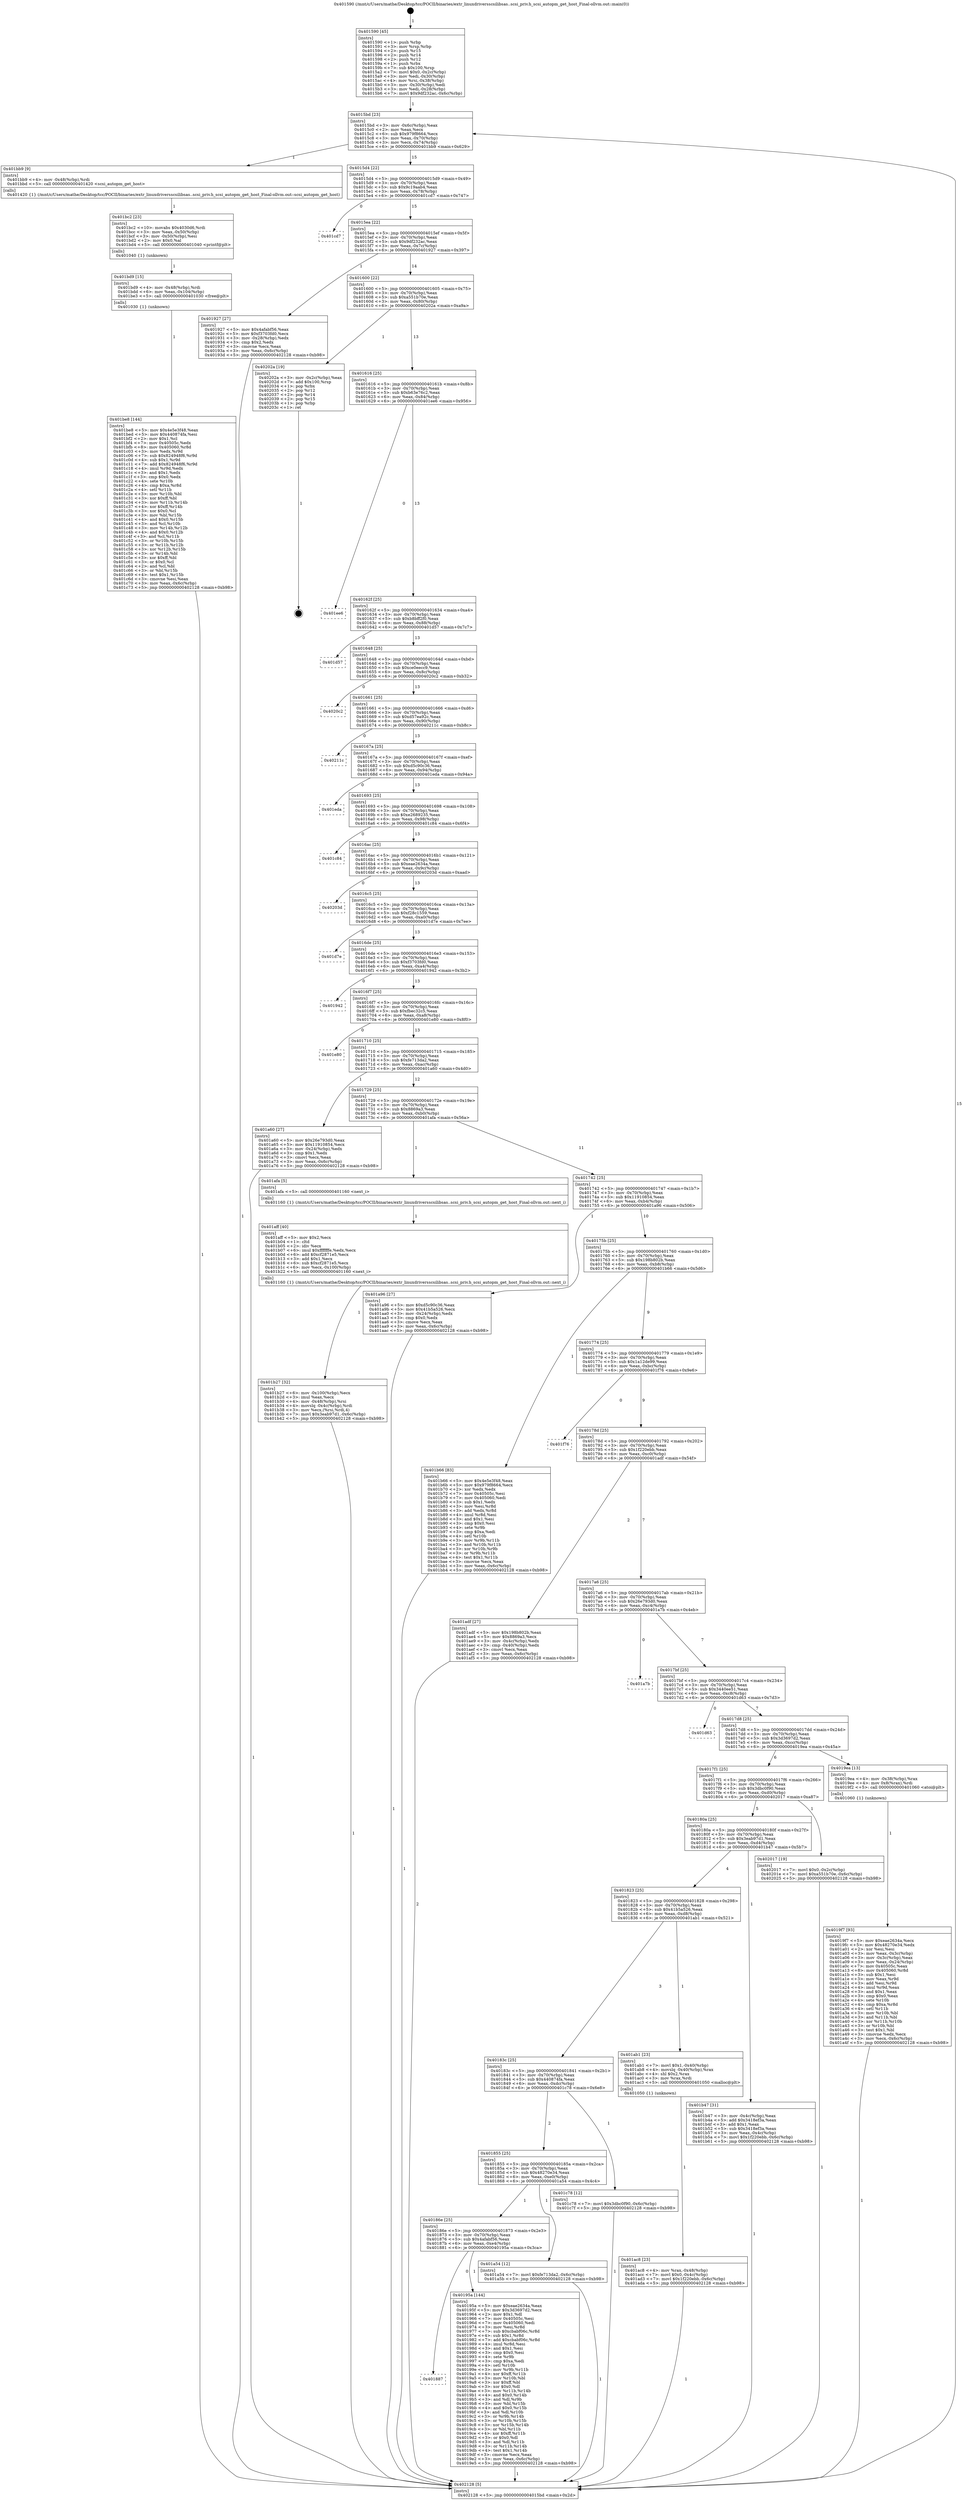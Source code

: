digraph "0x401590" {
  label = "0x401590 (/mnt/c/Users/mathe/Desktop/tcc/POCII/binaries/extr_linuxdriversscsilibsas..scsi_priv.h_scsi_autopm_get_host_Final-ollvm.out::main(0))"
  labelloc = "t"
  node[shape=record]

  Entry [label="",width=0.3,height=0.3,shape=circle,fillcolor=black,style=filled]
  "0x4015bd" [label="{
     0x4015bd [23]\l
     | [instrs]\l
     &nbsp;&nbsp;0x4015bd \<+3\>: mov -0x6c(%rbp),%eax\l
     &nbsp;&nbsp;0x4015c0 \<+2\>: mov %eax,%ecx\l
     &nbsp;&nbsp;0x4015c2 \<+6\>: sub $0x979f8664,%ecx\l
     &nbsp;&nbsp;0x4015c8 \<+3\>: mov %eax,-0x70(%rbp)\l
     &nbsp;&nbsp;0x4015cb \<+3\>: mov %ecx,-0x74(%rbp)\l
     &nbsp;&nbsp;0x4015ce \<+6\>: je 0000000000401bb9 \<main+0x629\>\l
  }"]
  "0x401bb9" [label="{
     0x401bb9 [9]\l
     | [instrs]\l
     &nbsp;&nbsp;0x401bb9 \<+4\>: mov -0x48(%rbp),%rdi\l
     &nbsp;&nbsp;0x401bbd \<+5\>: call 0000000000401420 \<scsi_autopm_get_host\>\l
     | [calls]\l
     &nbsp;&nbsp;0x401420 \{1\} (/mnt/c/Users/mathe/Desktop/tcc/POCII/binaries/extr_linuxdriversscsilibsas..scsi_priv.h_scsi_autopm_get_host_Final-ollvm.out::scsi_autopm_get_host)\l
  }"]
  "0x4015d4" [label="{
     0x4015d4 [22]\l
     | [instrs]\l
     &nbsp;&nbsp;0x4015d4 \<+5\>: jmp 00000000004015d9 \<main+0x49\>\l
     &nbsp;&nbsp;0x4015d9 \<+3\>: mov -0x70(%rbp),%eax\l
     &nbsp;&nbsp;0x4015dc \<+5\>: sub $0x9c19aab4,%eax\l
     &nbsp;&nbsp;0x4015e1 \<+3\>: mov %eax,-0x78(%rbp)\l
     &nbsp;&nbsp;0x4015e4 \<+6\>: je 0000000000401cd7 \<main+0x747\>\l
  }"]
  Exit [label="",width=0.3,height=0.3,shape=circle,fillcolor=black,style=filled,peripheries=2]
  "0x401cd7" [label="{
     0x401cd7\l
  }", style=dashed]
  "0x4015ea" [label="{
     0x4015ea [22]\l
     | [instrs]\l
     &nbsp;&nbsp;0x4015ea \<+5\>: jmp 00000000004015ef \<main+0x5f\>\l
     &nbsp;&nbsp;0x4015ef \<+3\>: mov -0x70(%rbp),%eax\l
     &nbsp;&nbsp;0x4015f2 \<+5\>: sub $0x9df232ac,%eax\l
     &nbsp;&nbsp;0x4015f7 \<+3\>: mov %eax,-0x7c(%rbp)\l
     &nbsp;&nbsp;0x4015fa \<+6\>: je 0000000000401927 \<main+0x397\>\l
  }"]
  "0x401be8" [label="{
     0x401be8 [144]\l
     | [instrs]\l
     &nbsp;&nbsp;0x401be8 \<+5\>: mov $0x4e5e3f48,%eax\l
     &nbsp;&nbsp;0x401bed \<+5\>: mov $0x440874fa,%esi\l
     &nbsp;&nbsp;0x401bf2 \<+2\>: mov $0x1,%cl\l
     &nbsp;&nbsp;0x401bf4 \<+7\>: mov 0x40505c,%edx\l
     &nbsp;&nbsp;0x401bfb \<+8\>: mov 0x405060,%r8d\l
     &nbsp;&nbsp;0x401c03 \<+3\>: mov %edx,%r9d\l
     &nbsp;&nbsp;0x401c06 \<+7\>: sub $0x824948f6,%r9d\l
     &nbsp;&nbsp;0x401c0d \<+4\>: sub $0x1,%r9d\l
     &nbsp;&nbsp;0x401c11 \<+7\>: add $0x824948f6,%r9d\l
     &nbsp;&nbsp;0x401c18 \<+4\>: imul %r9d,%edx\l
     &nbsp;&nbsp;0x401c1c \<+3\>: and $0x1,%edx\l
     &nbsp;&nbsp;0x401c1f \<+3\>: cmp $0x0,%edx\l
     &nbsp;&nbsp;0x401c22 \<+4\>: sete %r10b\l
     &nbsp;&nbsp;0x401c26 \<+4\>: cmp $0xa,%r8d\l
     &nbsp;&nbsp;0x401c2a \<+4\>: setl %r11b\l
     &nbsp;&nbsp;0x401c2e \<+3\>: mov %r10b,%bl\l
     &nbsp;&nbsp;0x401c31 \<+3\>: xor $0xff,%bl\l
     &nbsp;&nbsp;0x401c34 \<+3\>: mov %r11b,%r14b\l
     &nbsp;&nbsp;0x401c37 \<+4\>: xor $0xff,%r14b\l
     &nbsp;&nbsp;0x401c3b \<+3\>: xor $0x0,%cl\l
     &nbsp;&nbsp;0x401c3e \<+3\>: mov %bl,%r15b\l
     &nbsp;&nbsp;0x401c41 \<+4\>: and $0x0,%r15b\l
     &nbsp;&nbsp;0x401c45 \<+3\>: and %cl,%r10b\l
     &nbsp;&nbsp;0x401c48 \<+3\>: mov %r14b,%r12b\l
     &nbsp;&nbsp;0x401c4b \<+4\>: and $0x0,%r12b\l
     &nbsp;&nbsp;0x401c4f \<+3\>: and %cl,%r11b\l
     &nbsp;&nbsp;0x401c52 \<+3\>: or %r10b,%r15b\l
     &nbsp;&nbsp;0x401c55 \<+3\>: or %r11b,%r12b\l
     &nbsp;&nbsp;0x401c58 \<+3\>: xor %r12b,%r15b\l
     &nbsp;&nbsp;0x401c5b \<+3\>: or %r14b,%bl\l
     &nbsp;&nbsp;0x401c5e \<+3\>: xor $0xff,%bl\l
     &nbsp;&nbsp;0x401c61 \<+3\>: or $0x0,%cl\l
     &nbsp;&nbsp;0x401c64 \<+2\>: and %cl,%bl\l
     &nbsp;&nbsp;0x401c66 \<+3\>: or %bl,%r15b\l
     &nbsp;&nbsp;0x401c69 \<+4\>: test $0x1,%r15b\l
     &nbsp;&nbsp;0x401c6d \<+3\>: cmovne %esi,%eax\l
     &nbsp;&nbsp;0x401c70 \<+3\>: mov %eax,-0x6c(%rbp)\l
     &nbsp;&nbsp;0x401c73 \<+5\>: jmp 0000000000402128 \<main+0xb98\>\l
  }"]
  "0x401927" [label="{
     0x401927 [27]\l
     | [instrs]\l
     &nbsp;&nbsp;0x401927 \<+5\>: mov $0x4afabf56,%eax\l
     &nbsp;&nbsp;0x40192c \<+5\>: mov $0xf3703fd0,%ecx\l
     &nbsp;&nbsp;0x401931 \<+3\>: mov -0x28(%rbp),%edx\l
     &nbsp;&nbsp;0x401934 \<+3\>: cmp $0x2,%edx\l
     &nbsp;&nbsp;0x401937 \<+3\>: cmovne %ecx,%eax\l
     &nbsp;&nbsp;0x40193a \<+3\>: mov %eax,-0x6c(%rbp)\l
     &nbsp;&nbsp;0x40193d \<+5\>: jmp 0000000000402128 \<main+0xb98\>\l
  }"]
  "0x401600" [label="{
     0x401600 [22]\l
     | [instrs]\l
     &nbsp;&nbsp;0x401600 \<+5\>: jmp 0000000000401605 \<main+0x75\>\l
     &nbsp;&nbsp;0x401605 \<+3\>: mov -0x70(%rbp),%eax\l
     &nbsp;&nbsp;0x401608 \<+5\>: sub $0xa551b70e,%eax\l
     &nbsp;&nbsp;0x40160d \<+3\>: mov %eax,-0x80(%rbp)\l
     &nbsp;&nbsp;0x401610 \<+6\>: je 000000000040202a \<main+0xa9a\>\l
  }"]
  "0x402128" [label="{
     0x402128 [5]\l
     | [instrs]\l
     &nbsp;&nbsp;0x402128 \<+5\>: jmp 00000000004015bd \<main+0x2d\>\l
  }"]
  "0x401590" [label="{
     0x401590 [45]\l
     | [instrs]\l
     &nbsp;&nbsp;0x401590 \<+1\>: push %rbp\l
     &nbsp;&nbsp;0x401591 \<+3\>: mov %rsp,%rbp\l
     &nbsp;&nbsp;0x401594 \<+2\>: push %r15\l
     &nbsp;&nbsp;0x401596 \<+2\>: push %r14\l
     &nbsp;&nbsp;0x401598 \<+2\>: push %r12\l
     &nbsp;&nbsp;0x40159a \<+1\>: push %rbx\l
     &nbsp;&nbsp;0x40159b \<+7\>: sub $0x100,%rsp\l
     &nbsp;&nbsp;0x4015a2 \<+7\>: movl $0x0,-0x2c(%rbp)\l
     &nbsp;&nbsp;0x4015a9 \<+3\>: mov %edi,-0x30(%rbp)\l
     &nbsp;&nbsp;0x4015ac \<+4\>: mov %rsi,-0x38(%rbp)\l
     &nbsp;&nbsp;0x4015b0 \<+3\>: mov -0x30(%rbp),%edi\l
     &nbsp;&nbsp;0x4015b3 \<+3\>: mov %edi,-0x28(%rbp)\l
     &nbsp;&nbsp;0x4015b6 \<+7\>: movl $0x9df232ac,-0x6c(%rbp)\l
  }"]
  "0x401bd9" [label="{
     0x401bd9 [15]\l
     | [instrs]\l
     &nbsp;&nbsp;0x401bd9 \<+4\>: mov -0x48(%rbp),%rdi\l
     &nbsp;&nbsp;0x401bdd \<+6\>: mov %eax,-0x104(%rbp)\l
     &nbsp;&nbsp;0x401be3 \<+5\>: call 0000000000401030 \<free@plt\>\l
     | [calls]\l
     &nbsp;&nbsp;0x401030 \{1\} (unknown)\l
  }"]
  "0x40202a" [label="{
     0x40202a [19]\l
     | [instrs]\l
     &nbsp;&nbsp;0x40202a \<+3\>: mov -0x2c(%rbp),%eax\l
     &nbsp;&nbsp;0x40202d \<+7\>: add $0x100,%rsp\l
     &nbsp;&nbsp;0x402034 \<+1\>: pop %rbx\l
     &nbsp;&nbsp;0x402035 \<+2\>: pop %r12\l
     &nbsp;&nbsp;0x402037 \<+2\>: pop %r14\l
     &nbsp;&nbsp;0x402039 \<+2\>: pop %r15\l
     &nbsp;&nbsp;0x40203b \<+1\>: pop %rbp\l
     &nbsp;&nbsp;0x40203c \<+1\>: ret\l
  }"]
  "0x401616" [label="{
     0x401616 [25]\l
     | [instrs]\l
     &nbsp;&nbsp;0x401616 \<+5\>: jmp 000000000040161b \<main+0x8b\>\l
     &nbsp;&nbsp;0x40161b \<+3\>: mov -0x70(%rbp),%eax\l
     &nbsp;&nbsp;0x40161e \<+5\>: sub $0xb63e76c2,%eax\l
     &nbsp;&nbsp;0x401623 \<+6\>: mov %eax,-0x84(%rbp)\l
     &nbsp;&nbsp;0x401629 \<+6\>: je 0000000000401ee6 \<main+0x956\>\l
  }"]
  "0x401bc2" [label="{
     0x401bc2 [23]\l
     | [instrs]\l
     &nbsp;&nbsp;0x401bc2 \<+10\>: movabs $0x4030d6,%rdi\l
     &nbsp;&nbsp;0x401bcc \<+3\>: mov %eax,-0x50(%rbp)\l
     &nbsp;&nbsp;0x401bcf \<+3\>: mov -0x50(%rbp),%esi\l
     &nbsp;&nbsp;0x401bd2 \<+2\>: mov $0x0,%al\l
     &nbsp;&nbsp;0x401bd4 \<+5\>: call 0000000000401040 \<printf@plt\>\l
     | [calls]\l
     &nbsp;&nbsp;0x401040 \{1\} (unknown)\l
  }"]
  "0x401ee6" [label="{
     0x401ee6\l
  }", style=dashed]
  "0x40162f" [label="{
     0x40162f [25]\l
     | [instrs]\l
     &nbsp;&nbsp;0x40162f \<+5\>: jmp 0000000000401634 \<main+0xa4\>\l
     &nbsp;&nbsp;0x401634 \<+3\>: mov -0x70(%rbp),%eax\l
     &nbsp;&nbsp;0x401637 \<+5\>: sub $0xb8bff2f0,%eax\l
     &nbsp;&nbsp;0x40163c \<+6\>: mov %eax,-0x88(%rbp)\l
     &nbsp;&nbsp;0x401642 \<+6\>: je 0000000000401d57 \<main+0x7c7\>\l
  }"]
  "0x401b27" [label="{
     0x401b27 [32]\l
     | [instrs]\l
     &nbsp;&nbsp;0x401b27 \<+6\>: mov -0x100(%rbp),%ecx\l
     &nbsp;&nbsp;0x401b2d \<+3\>: imul %eax,%ecx\l
     &nbsp;&nbsp;0x401b30 \<+4\>: mov -0x48(%rbp),%rsi\l
     &nbsp;&nbsp;0x401b34 \<+4\>: movslq -0x4c(%rbp),%rdi\l
     &nbsp;&nbsp;0x401b38 \<+3\>: mov %ecx,(%rsi,%rdi,4)\l
     &nbsp;&nbsp;0x401b3b \<+7\>: movl $0x3eab97d1,-0x6c(%rbp)\l
     &nbsp;&nbsp;0x401b42 \<+5\>: jmp 0000000000402128 \<main+0xb98\>\l
  }"]
  "0x401d57" [label="{
     0x401d57\l
  }", style=dashed]
  "0x401648" [label="{
     0x401648 [25]\l
     | [instrs]\l
     &nbsp;&nbsp;0x401648 \<+5\>: jmp 000000000040164d \<main+0xbd\>\l
     &nbsp;&nbsp;0x40164d \<+3\>: mov -0x70(%rbp),%eax\l
     &nbsp;&nbsp;0x401650 \<+5\>: sub $0xce0eecc9,%eax\l
     &nbsp;&nbsp;0x401655 \<+6\>: mov %eax,-0x8c(%rbp)\l
     &nbsp;&nbsp;0x40165b \<+6\>: je 00000000004020c2 \<main+0xb32\>\l
  }"]
  "0x401aff" [label="{
     0x401aff [40]\l
     | [instrs]\l
     &nbsp;&nbsp;0x401aff \<+5\>: mov $0x2,%ecx\l
     &nbsp;&nbsp;0x401b04 \<+1\>: cltd\l
     &nbsp;&nbsp;0x401b05 \<+2\>: idiv %ecx\l
     &nbsp;&nbsp;0x401b07 \<+6\>: imul $0xfffffffe,%edx,%ecx\l
     &nbsp;&nbsp;0x401b0d \<+6\>: add $0xcf2871e5,%ecx\l
     &nbsp;&nbsp;0x401b13 \<+3\>: add $0x1,%ecx\l
     &nbsp;&nbsp;0x401b16 \<+6\>: sub $0xcf2871e5,%ecx\l
     &nbsp;&nbsp;0x401b1c \<+6\>: mov %ecx,-0x100(%rbp)\l
     &nbsp;&nbsp;0x401b22 \<+5\>: call 0000000000401160 \<next_i\>\l
     | [calls]\l
     &nbsp;&nbsp;0x401160 \{1\} (/mnt/c/Users/mathe/Desktop/tcc/POCII/binaries/extr_linuxdriversscsilibsas..scsi_priv.h_scsi_autopm_get_host_Final-ollvm.out::next_i)\l
  }"]
  "0x4020c2" [label="{
     0x4020c2\l
  }", style=dashed]
  "0x401661" [label="{
     0x401661 [25]\l
     | [instrs]\l
     &nbsp;&nbsp;0x401661 \<+5\>: jmp 0000000000401666 \<main+0xd6\>\l
     &nbsp;&nbsp;0x401666 \<+3\>: mov -0x70(%rbp),%eax\l
     &nbsp;&nbsp;0x401669 \<+5\>: sub $0xd57ea92c,%eax\l
     &nbsp;&nbsp;0x40166e \<+6\>: mov %eax,-0x90(%rbp)\l
     &nbsp;&nbsp;0x401674 \<+6\>: je 000000000040211c \<main+0xb8c\>\l
  }"]
  "0x401ac8" [label="{
     0x401ac8 [23]\l
     | [instrs]\l
     &nbsp;&nbsp;0x401ac8 \<+4\>: mov %rax,-0x48(%rbp)\l
     &nbsp;&nbsp;0x401acc \<+7\>: movl $0x0,-0x4c(%rbp)\l
     &nbsp;&nbsp;0x401ad3 \<+7\>: movl $0x1f220ebb,-0x6c(%rbp)\l
     &nbsp;&nbsp;0x401ada \<+5\>: jmp 0000000000402128 \<main+0xb98\>\l
  }"]
  "0x40211c" [label="{
     0x40211c\l
  }", style=dashed]
  "0x40167a" [label="{
     0x40167a [25]\l
     | [instrs]\l
     &nbsp;&nbsp;0x40167a \<+5\>: jmp 000000000040167f \<main+0xef\>\l
     &nbsp;&nbsp;0x40167f \<+3\>: mov -0x70(%rbp),%eax\l
     &nbsp;&nbsp;0x401682 \<+5\>: sub $0xd5c90c36,%eax\l
     &nbsp;&nbsp;0x401687 \<+6\>: mov %eax,-0x94(%rbp)\l
     &nbsp;&nbsp;0x40168d \<+6\>: je 0000000000401eda \<main+0x94a\>\l
  }"]
  "0x4019f7" [label="{
     0x4019f7 [93]\l
     | [instrs]\l
     &nbsp;&nbsp;0x4019f7 \<+5\>: mov $0xeae2634a,%ecx\l
     &nbsp;&nbsp;0x4019fc \<+5\>: mov $0x48270e34,%edx\l
     &nbsp;&nbsp;0x401a01 \<+2\>: xor %esi,%esi\l
     &nbsp;&nbsp;0x401a03 \<+3\>: mov %eax,-0x3c(%rbp)\l
     &nbsp;&nbsp;0x401a06 \<+3\>: mov -0x3c(%rbp),%eax\l
     &nbsp;&nbsp;0x401a09 \<+3\>: mov %eax,-0x24(%rbp)\l
     &nbsp;&nbsp;0x401a0c \<+7\>: mov 0x40505c,%eax\l
     &nbsp;&nbsp;0x401a13 \<+8\>: mov 0x405060,%r8d\l
     &nbsp;&nbsp;0x401a1b \<+3\>: sub $0x1,%esi\l
     &nbsp;&nbsp;0x401a1e \<+3\>: mov %eax,%r9d\l
     &nbsp;&nbsp;0x401a21 \<+3\>: add %esi,%r9d\l
     &nbsp;&nbsp;0x401a24 \<+4\>: imul %r9d,%eax\l
     &nbsp;&nbsp;0x401a28 \<+3\>: and $0x1,%eax\l
     &nbsp;&nbsp;0x401a2b \<+3\>: cmp $0x0,%eax\l
     &nbsp;&nbsp;0x401a2e \<+4\>: sete %r10b\l
     &nbsp;&nbsp;0x401a32 \<+4\>: cmp $0xa,%r8d\l
     &nbsp;&nbsp;0x401a36 \<+4\>: setl %r11b\l
     &nbsp;&nbsp;0x401a3a \<+3\>: mov %r10b,%bl\l
     &nbsp;&nbsp;0x401a3d \<+3\>: and %r11b,%bl\l
     &nbsp;&nbsp;0x401a40 \<+3\>: xor %r11b,%r10b\l
     &nbsp;&nbsp;0x401a43 \<+3\>: or %r10b,%bl\l
     &nbsp;&nbsp;0x401a46 \<+3\>: test $0x1,%bl\l
     &nbsp;&nbsp;0x401a49 \<+3\>: cmovne %edx,%ecx\l
     &nbsp;&nbsp;0x401a4c \<+3\>: mov %ecx,-0x6c(%rbp)\l
     &nbsp;&nbsp;0x401a4f \<+5\>: jmp 0000000000402128 \<main+0xb98\>\l
  }"]
  "0x401eda" [label="{
     0x401eda\l
  }", style=dashed]
  "0x401693" [label="{
     0x401693 [25]\l
     | [instrs]\l
     &nbsp;&nbsp;0x401693 \<+5\>: jmp 0000000000401698 \<main+0x108\>\l
     &nbsp;&nbsp;0x401698 \<+3\>: mov -0x70(%rbp),%eax\l
     &nbsp;&nbsp;0x40169b \<+5\>: sub $0xe2689235,%eax\l
     &nbsp;&nbsp;0x4016a0 \<+6\>: mov %eax,-0x98(%rbp)\l
     &nbsp;&nbsp;0x4016a6 \<+6\>: je 0000000000401c84 \<main+0x6f4\>\l
  }"]
  "0x401887" [label="{
     0x401887\l
  }", style=dashed]
  "0x401c84" [label="{
     0x401c84\l
  }", style=dashed]
  "0x4016ac" [label="{
     0x4016ac [25]\l
     | [instrs]\l
     &nbsp;&nbsp;0x4016ac \<+5\>: jmp 00000000004016b1 \<main+0x121\>\l
     &nbsp;&nbsp;0x4016b1 \<+3\>: mov -0x70(%rbp),%eax\l
     &nbsp;&nbsp;0x4016b4 \<+5\>: sub $0xeae2634a,%eax\l
     &nbsp;&nbsp;0x4016b9 \<+6\>: mov %eax,-0x9c(%rbp)\l
     &nbsp;&nbsp;0x4016bf \<+6\>: je 000000000040203d \<main+0xaad\>\l
  }"]
  "0x40195a" [label="{
     0x40195a [144]\l
     | [instrs]\l
     &nbsp;&nbsp;0x40195a \<+5\>: mov $0xeae2634a,%eax\l
     &nbsp;&nbsp;0x40195f \<+5\>: mov $0x3d3697d2,%ecx\l
     &nbsp;&nbsp;0x401964 \<+2\>: mov $0x1,%dl\l
     &nbsp;&nbsp;0x401966 \<+7\>: mov 0x40505c,%esi\l
     &nbsp;&nbsp;0x40196d \<+7\>: mov 0x405060,%edi\l
     &nbsp;&nbsp;0x401974 \<+3\>: mov %esi,%r8d\l
     &nbsp;&nbsp;0x401977 \<+7\>: sub $0xcbabf06c,%r8d\l
     &nbsp;&nbsp;0x40197e \<+4\>: sub $0x1,%r8d\l
     &nbsp;&nbsp;0x401982 \<+7\>: add $0xcbabf06c,%r8d\l
     &nbsp;&nbsp;0x401989 \<+4\>: imul %r8d,%esi\l
     &nbsp;&nbsp;0x40198d \<+3\>: and $0x1,%esi\l
     &nbsp;&nbsp;0x401990 \<+3\>: cmp $0x0,%esi\l
     &nbsp;&nbsp;0x401993 \<+4\>: sete %r9b\l
     &nbsp;&nbsp;0x401997 \<+3\>: cmp $0xa,%edi\l
     &nbsp;&nbsp;0x40199a \<+4\>: setl %r10b\l
     &nbsp;&nbsp;0x40199e \<+3\>: mov %r9b,%r11b\l
     &nbsp;&nbsp;0x4019a1 \<+4\>: xor $0xff,%r11b\l
     &nbsp;&nbsp;0x4019a5 \<+3\>: mov %r10b,%bl\l
     &nbsp;&nbsp;0x4019a8 \<+3\>: xor $0xff,%bl\l
     &nbsp;&nbsp;0x4019ab \<+3\>: xor $0x0,%dl\l
     &nbsp;&nbsp;0x4019ae \<+3\>: mov %r11b,%r14b\l
     &nbsp;&nbsp;0x4019b1 \<+4\>: and $0x0,%r14b\l
     &nbsp;&nbsp;0x4019b5 \<+3\>: and %dl,%r9b\l
     &nbsp;&nbsp;0x4019b8 \<+3\>: mov %bl,%r15b\l
     &nbsp;&nbsp;0x4019bb \<+4\>: and $0x0,%r15b\l
     &nbsp;&nbsp;0x4019bf \<+3\>: and %dl,%r10b\l
     &nbsp;&nbsp;0x4019c2 \<+3\>: or %r9b,%r14b\l
     &nbsp;&nbsp;0x4019c5 \<+3\>: or %r10b,%r15b\l
     &nbsp;&nbsp;0x4019c8 \<+3\>: xor %r15b,%r14b\l
     &nbsp;&nbsp;0x4019cb \<+3\>: or %bl,%r11b\l
     &nbsp;&nbsp;0x4019ce \<+4\>: xor $0xff,%r11b\l
     &nbsp;&nbsp;0x4019d2 \<+3\>: or $0x0,%dl\l
     &nbsp;&nbsp;0x4019d5 \<+3\>: and %dl,%r11b\l
     &nbsp;&nbsp;0x4019d8 \<+3\>: or %r11b,%r14b\l
     &nbsp;&nbsp;0x4019db \<+4\>: test $0x1,%r14b\l
     &nbsp;&nbsp;0x4019df \<+3\>: cmovne %ecx,%eax\l
     &nbsp;&nbsp;0x4019e2 \<+3\>: mov %eax,-0x6c(%rbp)\l
     &nbsp;&nbsp;0x4019e5 \<+5\>: jmp 0000000000402128 \<main+0xb98\>\l
  }"]
  "0x40203d" [label="{
     0x40203d\l
  }", style=dashed]
  "0x4016c5" [label="{
     0x4016c5 [25]\l
     | [instrs]\l
     &nbsp;&nbsp;0x4016c5 \<+5\>: jmp 00000000004016ca \<main+0x13a\>\l
     &nbsp;&nbsp;0x4016ca \<+3\>: mov -0x70(%rbp),%eax\l
     &nbsp;&nbsp;0x4016cd \<+5\>: sub $0xf28c1559,%eax\l
     &nbsp;&nbsp;0x4016d2 \<+6\>: mov %eax,-0xa0(%rbp)\l
     &nbsp;&nbsp;0x4016d8 \<+6\>: je 0000000000401d7e \<main+0x7ee\>\l
  }"]
  "0x40186e" [label="{
     0x40186e [25]\l
     | [instrs]\l
     &nbsp;&nbsp;0x40186e \<+5\>: jmp 0000000000401873 \<main+0x2e3\>\l
     &nbsp;&nbsp;0x401873 \<+3\>: mov -0x70(%rbp),%eax\l
     &nbsp;&nbsp;0x401876 \<+5\>: sub $0x4afabf56,%eax\l
     &nbsp;&nbsp;0x40187b \<+6\>: mov %eax,-0xe4(%rbp)\l
     &nbsp;&nbsp;0x401881 \<+6\>: je 000000000040195a \<main+0x3ca\>\l
  }"]
  "0x401d7e" [label="{
     0x401d7e\l
  }", style=dashed]
  "0x4016de" [label="{
     0x4016de [25]\l
     | [instrs]\l
     &nbsp;&nbsp;0x4016de \<+5\>: jmp 00000000004016e3 \<main+0x153\>\l
     &nbsp;&nbsp;0x4016e3 \<+3\>: mov -0x70(%rbp),%eax\l
     &nbsp;&nbsp;0x4016e6 \<+5\>: sub $0xf3703fd0,%eax\l
     &nbsp;&nbsp;0x4016eb \<+6\>: mov %eax,-0xa4(%rbp)\l
     &nbsp;&nbsp;0x4016f1 \<+6\>: je 0000000000401942 \<main+0x3b2\>\l
  }"]
  "0x401a54" [label="{
     0x401a54 [12]\l
     | [instrs]\l
     &nbsp;&nbsp;0x401a54 \<+7\>: movl $0xfe713da2,-0x6c(%rbp)\l
     &nbsp;&nbsp;0x401a5b \<+5\>: jmp 0000000000402128 \<main+0xb98\>\l
  }"]
  "0x401942" [label="{
     0x401942\l
  }", style=dashed]
  "0x4016f7" [label="{
     0x4016f7 [25]\l
     | [instrs]\l
     &nbsp;&nbsp;0x4016f7 \<+5\>: jmp 00000000004016fc \<main+0x16c\>\l
     &nbsp;&nbsp;0x4016fc \<+3\>: mov -0x70(%rbp),%eax\l
     &nbsp;&nbsp;0x4016ff \<+5\>: sub $0xfbec32c5,%eax\l
     &nbsp;&nbsp;0x401704 \<+6\>: mov %eax,-0xa8(%rbp)\l
     &nbsp;&nbsp;0x40170a \<+6\>: je 0000000000401e80 \<main+0x8f0\>\l
  }"]
  "0x401855" [label="{
     0x401855 [25]\l
     | [instrs]\l
     &nbsp;&nbsp;0x401855 \<+5\>: jmp 000000000040185a \<main+0x2ca\>\l
     &nbsp;&nbsp;0x40185a \<+3\>: mov -0x70(%rbp),%eax\l
     &nbsp;&nbsp;0x40185d \<+5\>: sub $0x48270e34,%eax\l
     &nbsp;&nbsp;0x401862 \<+6\>: mov %eax,-0xe0(%rbp)\l
     &nbsp;&nbsp;0x401868 \<+6\>: je 0000000000401a54 \<main+0x4c4\>\l
  }"]
  "0x401e80" [label="{
     0x401e80\l
  }", style=dashed]
  "0x401710" [label="{
     0x401710 [25]\l
     | [instrs]\l
     &nbsp;&nbsp;0x401710 \<+5\>: jmp 0000000000401715 \<main+0x185\>\l
     &nbsp;&nbsp;0x401715 \<+3\>: mov -0x70(%rbp),%eax\l
     &nbsp;&nbsp;0x401718 \<+5\>: sub $0xfe713da2,%eax\l
     &nbsp;&nbsp;0x40171d \<+6\>: mov %eax,-0xac(%rbp)\l
     &nbsp;&nbsp;0x401723 \<+6\>: je 0000000000401a60 \<main+0x4d0\>\l
  }"]
  "0x401c78" [label="{
     0x401c78 [12]\l
     | [instrs]\l
     &nbsp;&nbsp;0x401c78 \<+7\>: movl $0x3dbc0f90,-0x6c(%rbp)\l
     &nbsp;&nbsp;0x401c7f \<+5\>: jmp 0000000000402128 \<main+0xb98\>\l
  }"]
  "0x401a60" [label="{
     0x401a60 [27]\l
     | [instrs]\l
     &nbsp;&nbsp;0x401a60 \<+5\>: mov $0x26e793d0,%eax\l
     &nbsp;&nbsp;0x401a65 \<+5\>: mov $0x11910854,%ecx\l
     &nbsp;&nbsp;0x401a6a \<+3\>: mov -0x24(%rbp),%edx\l
     &nbsp;&nbsp;0x401a6d \<+3\>: cmp $0x1,%edx\l
     &nbsp;&nbsp;0x401a70 \<+3\>: cmovl %ecx,%eax\l
     &nbsp;&nbsp;0x401a73 \<+3\>: mov %eax,-0x6c(%rbp)\l
     &nbsp;&nbsp;0x401a76 \<+5\>: jmp 0000000000402128 \<main+0xb98\>\l
  }"]
  "0x401729" [label="{
     0x401729 [25]\l
     | [instrs]\l
     &nbsp;&nbsp;0x401729 \<+5\>: jmp 000000000040172e \<main+0x19e\>\l
     &nbsp;&nbsp;0x40172e \<+3\>: mov -0x70(%rbp),%eax\l
     &nbsp;&nbsp;0x401731 \<+5\>: sub $0x8869a3,%eax\l
     &nbsp;&nbsp;0x401736 \<+6\>: mov %eax,-0xb0(%rbp)\l
     &nbsp;&nbsp;0x40173c \<+6\>: je 0000000000401afa \<main+0x56a\>\l
  }"]
  "0x40183c" [label="{
     0x40183c [25]\l
     | [instrs]\l
     &nbsp;&nbsp;0x40183c \<+5\>: jmp 0000000000401841 \<main+0x2b1\>\l
     &nbsp;&nbsp;0x401841 \<+3\>: mov -0x70(%rbp),%eax\l
     &nbsp;&nbsp;0x401844 \<+5\>: sub $0x440874fa,%eax\l
     &nbsp;&nbsp;0x401849 \<+6\>: mov %eax,-0xdc(%rbp)\l
     &nbsp;&nbsp;0x40184f \<+6\>: je 0000000000401c78 \<main+0x6e8\>\l
  }"]
  "0x401afa" [label="{
     0x401afa [5]\l
     | [instrs]\l
     &nbsp;&nbsp;0x401afa \<+5\>: call 0000000000401160 \<next_i\>\l
     | [calls]\l
     &nbsp;&nbsp;0x401160 \{1\} (/mnt/c/Users/mathe/Desktop/tcc/POCII/binaries/extr_linuxdriversscsilibsas..scsi_priv.h_scsi_autopm_get_host_Final-ollvm.out::next_i)\l
  }"]
  "0x401742" [label="{
     0x401742 [25]\l
     | [instrs]\l
     &nbsp;&nbsp;0x401742 \<+5\>: jmp 0000000000401747 \<main+0x1b7\>\l
     &nbsp;&nbsp;0x401747 \<+3\>: mov -0x70(%rbp),%eax\l
     &nbsp;&nbsp;0x40174a \<+5\>: sub $0x11910854,%eax\l
     &nbsp;&nbsp;0x40174f \<+6\>: mov %eax,-0xb4(%rbp)\l
     &nbsp;&nbsp;0x401755 \<+6\>: je 0000000000401a96 \<main+0x506\>\l
  }"]
  "0x401ab1" [label="{
     0x401ab1 [23]\l
     | [instrs]\l
     &nbsp;&nbsp;0x401ab1 \<+7\>: movl $0x1,-0x40(%rbp)\l
     &nbsp;&nbsp;0x401ab8 \<+4\>: movslq -0x40(%rbp),%rax\l
     &nbsp;&nbsp;0x401abc \<+4\>: shl $0x2,%rax\l
     &nbsp;&nbsp;0x401ac0 \<+3\>: mov %rax,%rdi\l
     &nbsp;&nbsp;0x401ac3 \<+5\>: call 0000000000401050 \<malloc@plt\>\l
     | [calls]\l
     &nbsp;&nbsp;0x401050 \{1\} (unknown)\l
  }"]
  "0x401a96" [label="{
     0x401a96 [27]\l
     | [instrs]\l
     &nbsp;&nbsp;0x401a96 \<+5\>: mov $0xd5c90c36,%eax\l
     &nbsp;&nbsp;0x401a9b \<+5\>: mov $0x41b5a526,%ecx\l
     &nbsp;&nbsp;0x401aa0 \<+3\>: mov -0x24(%rbp),%edx\l
     &nbsp;&nbsp;0x401aa3 \<+3\>: cmp $0x0,%edx\l
     &nbsp;&nbsp;0x401aa6 \<+3\>: cmove %ecx,%eax\l
     &nbsp;&nbsp;0x401aa9 \<+3\>: mov %eax,-0x6c(%rbp)\l
     &nbsp;&nbsp;0x401aac \<+5\>: jmp 0000000000402128 \<main+0xb98\>\l
  }"]
  "0x40175b" [label="{
     0x40175b [25]\l
     | [instrs]\l
     &nbsp;&nbsp;0x40175b \<+5\>: jmp 0000000000401760 \<main+0x1d0\>\l
     &nbsp;&nbsp;0x401760 \<+3\>: mov -0x70(%rbp),%eax\l
     &nbsp;&nbsp;0x401763 \<+5\>: sub $0x198b802b,%eax\l
     &nbsp;&nbsp;0x401768 \<+6\>: mov %eax,-0xb8(%rbp)\l
     &nbsp;&nbsp;0x40176e \<+6\>: je 0000000000401b66 \<main+0x5d6\>\l
  }"]
  "0x401823" [label="{
     0x401823 [25]\l
     | [instrs]\l
     &nbsp;&nbsp;0x401823 \<+5\>: jmp 0000000000401828 \<main+0x298\>\l
     &nbsp;&nbsp;0x401828 \<+3\>: mov -0x70(%rbp),%eax\l
     &nbsp;&nbsp;0x40182b \<+5\>: sub $0x41b5a526,%eax\l
     &nbsp;&nbsp;0x401830 \<+6\>: mov %eax,-0xd8(%rbp)\l
     &nbsp;&nbsp;0x401836 \<+6\>: je 0000000000401ab1 \<main+0x521\>\l
  }"]
  "0x401b66" [label="{
     0x401b66 [83]\l
     | [instrs]\l
     &nbsp;&nbsp;0x401b66 \<+5\>: mov $0x4e5e3f48,%eax\l
     &nbsp;&nbsp;0x401b6b \<+5\>: mov $0x979f8664,%ecx\l
     &nbsp;&nbsp;0x401b70 \<+2\>: xor %edx,%edx\l
     &nbsp;&nbsp;0x401b72 \<+7\>: mov 0x40505c,%esi\l
     &nbsp;&nbsp;0x401b79 \<+7\>: mov 0x405060,%edi\l
     &nbsp;&nbsp;0x401b80 \<+3\>: sub $0x1,%edx\l
     &nbsp;&nbsp;0x401b83 \<+3\>: mov %esi,%r8d\l
     &nbsp;&nbsp;0x401b86 \<+3\>: add %edx,%r8d\l
     &nbsp;&nbsp;0x401b89 \<+4\>: imul %r8d,%esi\l
     &nbsp;&nbsp;0x401b8d \<+3\>: and $0x1,%esi\l
     &nbsp;&nbsp;0x401b90 \<+3\>: cmp $0x0,%esi\l
     &nbsp;&nbsp;0x401b93 \<+4\>: sete %r9b\l
     &nbsp;&nbsp;0x401b97 \<+3\>: cmp $0xa,%edi\l
     &nbsp;&nbsp;0x401b9a \<+4\>: setl %r10b\l
     &nbsp;&nbsp;0x401b9e \<+3\>: mov %r9b,%r11b\l
     &nbsp;&nbsp;0x401ba1 \<+3\>: and %r10b,%r11b\l
     &nbsp;&nbsp;0x401ba4 \<+3\>: xor %r10b,%r9b\l
     &nbsp;&nbsp;0x401ba7 \<+3\>: or %r9b,%r11b\l
     &nbsp;&nbsp;0x401baa \<+4\>: test $0x1,%r11b\l
     &nbsp;&nbsp;0x401bae \<+3\>: cmovne %ecx,%eax\l
     &nbsp;&nbsp;0x401bb1 \<+3\>: mov %eax,-0x6c(%rbp)\l
     &nbsp;&nbsp;0x401bb4 \<+5\>: jmp 0000000000402128 \<main+0xb98\>\l
  }"]
  "0x401774" [label="{
     0x401774 [25]\l
     | [instrs]\l
     &nbsp;&nbsp;0x401774 \<+5\>: jmp 0000000000401779 \<main+0x1e9\>\l
     &nbsp;&nbsp;0x401779 \<+3\>: mov -0x70(%rbp),%eax\l
     &nbsp;&nbsp;0x40177c \<+5\>: sub $0x1a12de99,%eax\l
     &nbsp;&nbsp;0x401781 \<+6\>: mov %eax,-0xbc(%rbp)\l
     &nbsp;&nbsp;0x401787 \<+6\>: je 0000000000401f76 \<main+0x9e6\>\l
  }"]
  "0x401b47" [label="{
     0x401b47 [31]\l
     | [instrs]\l
     &nbsp;&nbsp;0x401b47 \<+3\>: mov -0x4c(%rbp),%eax\l
     &nbsp;&nbsp;0x401b4a \<+5\>: add $0x3418ef3a,%eax\l
     &nbsp;&nbsp;0x401b4f \<+3\>: add $0x1,%eax\l
     &nbsp;&nbsp;0x401b52 \<+5\>: sub $0x3418ef3a,%eax\l
     &nbsp;&nbsp;0x401b57 \<+3\>: mov %eax,-0x4c(%rbp)\l
     &nbsp;&nbsp;0x401b5a \<+7\>: movl $0x1f220ebb,-0x6c(%rbp)\l
     &nbsp;&nbsp;0x401b61 \<+5\>: jmp 0000000000402128 \<main+0xb98\>\l
  }"]
  "0x401f76" [label="{
     0x401f76\l
  }", style=dashed]
  "0x40178d" [label="{
     0x40178d [25]\l
     | [instrs]\l
     &nbsp;&nbsp;0x40178d \<+5\>: jmp 0000000000401792 \<main+0x202\>\l
     &nbsp;&nbsp;0x401792 \<+3\>: mov -0x70(%rbp),%eax\l
     &nbsp;&nbsp;0x401795 \<+5\>: sub $0x1f220ebb,%eax\l
     &nbsp;&nbsp;0x40179a \<+6\>: mov %eax,-0xc0(%rbp)\l
     &nbsp;&nbsp;0x4017a0 \<+6\>: je 0000000000401adf \<main+0x54f\>\l
  }"]
  "0x40180a" [label="{
     0x40180a [25]\l
     | [instrs]\l
     &nbsp;&nbsp;0x40180a \<+5\>: jmp 000000000040180f \<main+0x27f\>\l
     &nbsp;&nbsp;0x40180f \<+3\>: mov -0x70(%rbp),%eax\l
     &nbsp;&nbsp;0x401812 \<+5\>: sub $0x3eab97d1,%eax\l
     &nbsp;&nbsp;0x401817 \<+6\>: mov %eax,-0xd4(%rbp)\l
     &nbsp;&nbsp;0x40181d \<+6\>: je 0000000000401b47 \<main+0x5b7\>\l
  }"]
  "0x401adf" [label="{
     0x401adf [27]\l
     | [instrs]\l
     &nbsp;&nbsp;0x401adf \<+5\>: mov $0x198b802b,%eax\l
     &nbsp;&nbsp;0x401ae4 \<+5\>: mov $0x8869a3,%ecx\l
     &nbsp;&nbsp;0x401ae9 \<+3\>: mov -0x4c(%rbp),%edx\l
     &nbsp;&nbsp;0x401aec \<+3\>: cmp -0x40(%rbp),%edx\l
     &nbsp;&nbsp;0x401aef \<+3\>: cmovl %ecx,%eax\l
     &nbsp;&nbsp;0x401af2 \<+3\>: mov %eax,-0x6c(%rbp)\l
     &nbsp;&nbsp;0x401af5 \<+5\>: jmp 0000000000402128 \<main+0xb98\>\l
  }"]
  "0x4017a6" [label="{
     0x4017a6 [25]\l
     | [instrs]\l
     &nbsp;&nbsp;0x4017a6 \<+5\>: jmp 00000000004017ab \<main+0x21b\>\l
     &nbsp;&nbsp;0x4017ab \<+3\>: mov -0x70(%rbp),%eax\l
     &nbsp;&nbsp;0x4017ae \<+5\>: sub $0x26e793d0,%eax\l
     &nbsp;&nbsp;0x4017b3 \<+6\>: mov %eax,-0xc4(%rbp)\l
     &nbsp;&nbsp;0x4017b9 \<+6\>: je 0000000000401a7b \<main+0x4eb\>\l
  }"]
  "0x402017" [label="{
     0x402017 [19]\l
     | [instrs]\l
     &nbsp;&nbsp;0x402017 \<+7\>: movl $0x0,-0x2c(%rbp)\l
     &nbsp;&nbsp;0x40201e \<+7\>: movl $0xa551b70e,-0x6c(%rbp)\l
     &nbsp;&nbsp;0x402025 \<+5\>: jmp 0000000000402128 \<main+0xb98\>\l
  }"]
  "0x401a7b" [label="{
     0x401a7b\l
  }", style=dashed]
  "0x4017bf" [label="{
     0x4017bf [25]\l
     | [instrs]\l
     &nbsp;&nbsp;0x4017bf \<+5\>: jmp 00000000004017c4 \<main+0x234\>\l
     &nbsp;&nbsp;0x4017c4 \<+3\>: mov -0x70(%rbp),%eax\l
     &nbsp;&nbsp;0x4017c7 \<+5\>: sub $0x3440ee51,%eax\l
     &nbsp;&nbsp;0x4017cc \<+6\>: mov %eax,-0xc8(%rbp)\l
     &nbsp;&nbsp;0x4017d2 \<+6\>: je 0000000000401d63 \<main+0x7d3\>\l
  }"]
  "0x4017f1" [label="{
     0x4017f1 [25]\l
     | [instrs]\l
     &nbsp;&nbsp;0x4017f1 \<+5\>: jmp 00000000004017f6 \<main+0x266\>\l
     &nbsp;&nbsp;0x4017f6 \<+3\>: mov -0x70(%rbp),%eax\l
     &nbsp;&nbsp;0x4017f9 \<+5\>: sub $0x3dbc0f90,%eax\l
     &nbsp;&nbsp;0x4017fe \<+6\>: mov %eax,-0xd0(%rbp)\l
     &nbsp;&nbsp;0x401804 \<+6\>: je 0000000000402017 \<main+0xa87\>\l
  }"]
  "0x401d63" [label="{
     0x401d63\l
  }", style=dashed]
  "0x4017d8" [label="{
     0x4017d8 [25]\l
     | [instrs]\l
     &nbsp;&nbsp;0x4017d8 \<+5\>: jmp 00000000004017dd \<main+0x24d\>\l
     &nbsp;&nbsp;0x4017dd \<+3\>: mov -0x70(%rbp),%eax\l
     &nbsp;&nbsp;0x4017e0 \<+5\>: sub $0x3d3697d2,%eax\l
     &nbsp;&nbsp;0x4017e5 \<+6\>: mov %eax,-0xcc(%rbp)\l
     &nbsp;&nbsp;0x4017eb \<+6\>: je 00000000004019ea \<main+0x45a\>\l
  }"]
  "0x4019ea" [label="{
     0x4019ea [13]\l
     | [instrs]\l
     &nbsp;&nbsp;0x4019ea \<+4\>: mov -0x38(%rbp),%rax\l
     &nbsp;&nbsp;0x4019ee \<+4\>: mov 0x8(%rax),%rdi\l
     &nbsp;&nbsp;0x4019f2 \<+5\>: call 0000000000401060 \<atoi@plt\>\l
     | [calls]\l
     &nbsp;&nbsp;0x401060 \{1\} (unknown)\l
  }"]
  Entry -> "0x401590" [label=" 1"]
  "0x4015bd" -> "0x401bb9" [label=" 1"]
  "0x4015bd" -> "0x4015d4" [label=" 15"]
  "0x40202a" -> Exit [label=" 1"]
  "0x4015d4" -> "0x401cd7" [label=" 0"]
  "0x4015d4" -> "0x4015ea" [label=" 15"]
  "0x402017" -> "0x402128" [label=" 1"]
  "0x4015ea" -> "0x401927" [label=" 1"]
  "0x4015ea" -> "0x401600" [label=" 14"]
  "0x401927" -> "0x402128" [label=" 1"]
  "0x401590" -> "0x4015bd" [label=" 1"]
  "0x402128" -> "0x4015bd" [label=" 15"]
  "0x401c78" -> "0x402128" [label=" 1"]
  "0x401600" -> "0x40202a" [label=" 1"]
  "0x401600" -> "0x401616" [label=" 13"]
  "0x401be8" -> "0x402128" [label=" 1"]
  "0x401616" -> "0x401ee6" [label=" 0"]
  "0x401616" -> "0x40162f" [label=" 13"]
  "0x401bd9" -> "0x401be8" [label=" 1"]
  "0x40162f" -> "0x401d57" [label=" 0"]
  "0x40162f" -> "0x401648" [label=" 13"]
  "0x401bc2" -> "0x401bd9" [label=" 1"]
  "0x401648" -> "0x4020c2" [label=" 0"]
  "0x401648" -> "0x401661" [label=" 13"]
  "0x401bb9" -> "0x401bc2" [label=" 1"]
  "0x401661" -> "0x40211c" [label=" 0"]
  "0x401661" -> "0x40167a" [label=" 13"]
  "0x401b66" -> "0x402128" [label=" 1"]
  "0x40167a" -> "0x401eda" [label=" 0"]
  "0x40167a" -> "0x401693" [label=" 13"]
  "0x401b47" -> "0x402128" [label=" 1"]
  "0x401693" -> "0x401c84" [label=" 0"]
  "0x401693" -> "0x4016ac" [label=" 13"]
  "0x401b27" -> "0x402128" [label=" 1"]
  "0x4016ac" -> "0x40203d" [label=" 0"]
  "0x4016ac" -> "0x4016c5" [label=" 13"]
  "0x401aff" -> "0x401b27" [label=" 1"]
  "0x4016c5" -> "0x401d7e" [label=" 0"]
  "0x4016c5" -> "0x4016de" [label=" 13"]
  "0x401adf" -> "0x402128" [label=" 2"]
  "0x4016de" -> "0x401942" [label=" 0"]
  "0x4016de" -> "0x4016f7" [label=" 13"]
  "0x401ac8" -> "0x402128" [label=" 1"]
  "0x4016f7" -> "0x401e80" [label=" 0"]
  "0x4016f7" -> "0x401710" [label=" 13"]
  "0x401a96" -> "0x402128" [label=" 1"]
  "0x401710" -> "0x401a60" [label=" 1"]
  "0x401710" -> "0x401729" [label=" 12"]
  "0x401a60" -> "0x402128" [label=" 1"]
  "0x401729" -> "0x401afa" [label=" 1"]
  "0x401729" -> "0x401742" [label=" 11"]
  "0x4019f7" -> "0x402128" [label=" 1"]
  "0x401742" -> "0x401a96" [label=" 1"]
  "0x401742" -> "0x40175b" [label=" 10"]
  "0x4019ea" -> "0x4019f7" [label=" 1"]
  "0x40175b" -> "0x401b66" [label=" 1"]
  "0x40175b" -> "0x401774" [label=" 9"]
  "0x40186e" -> "0x401887" [label=" 0"]
  "0x401774" -> "0x401f76" [label=" 0"]
  "0x401774" -> "0x40178d" [label=" 9"]
  "0x40186e" -> "0x40195a" [label=" 1"]
  "0x40178d" -> "0x401adf" [label=" 2"]
  "0x40178d" -> "0x4017a6" [label=" 7"]
  "0x401855" -> "0x40186e" [label=" 1"]
  "0x4017a6" -> "0x401a7b" [label=" 0"]
  "0x4017a6" -> "0x4017bf" [label=" 7"]
  "0x401855" -> "0x401a54" [label=" 1"]
  "0x4017bf" -> "0x401d63" [label=" 0"]
  "0x4017bf" -> "0x4017d8" [label=" 7"]
  "0x40183c" -> "0x401855" [label=" 2"]
  "0x4017d8" -> "0x4019ea" [label=" 1"]
  "0x4017d8" -> "0x4017f1" [label=" 6"]
  "0x401ab1" -> "0x401ac8" [label=" 1"]
  "0x4017f1" -> "0x402017" [label=" 1"]
  "0x4017f1" -> "0x40180a" [label=" 5"]
  "0x401afa" -> "0x401aff" [label=" 1"]
  "0x40180a" -> "0x401b47" [label=" 1"]
  "0x40180a" -> "0x401823" [label=" 4"]
  "0x40195a" -> "0x402128" [label=" 1"]
  "0x401823" -> "0x401ab1" [label=" 1"]
  "0x401823" -> "0x40183c" [label=" 3"]
  "0x401a54" -> "0x402128" [label=" 1"]
  "0x40183c" -> "0x401c78" [label=" 1"]
}
